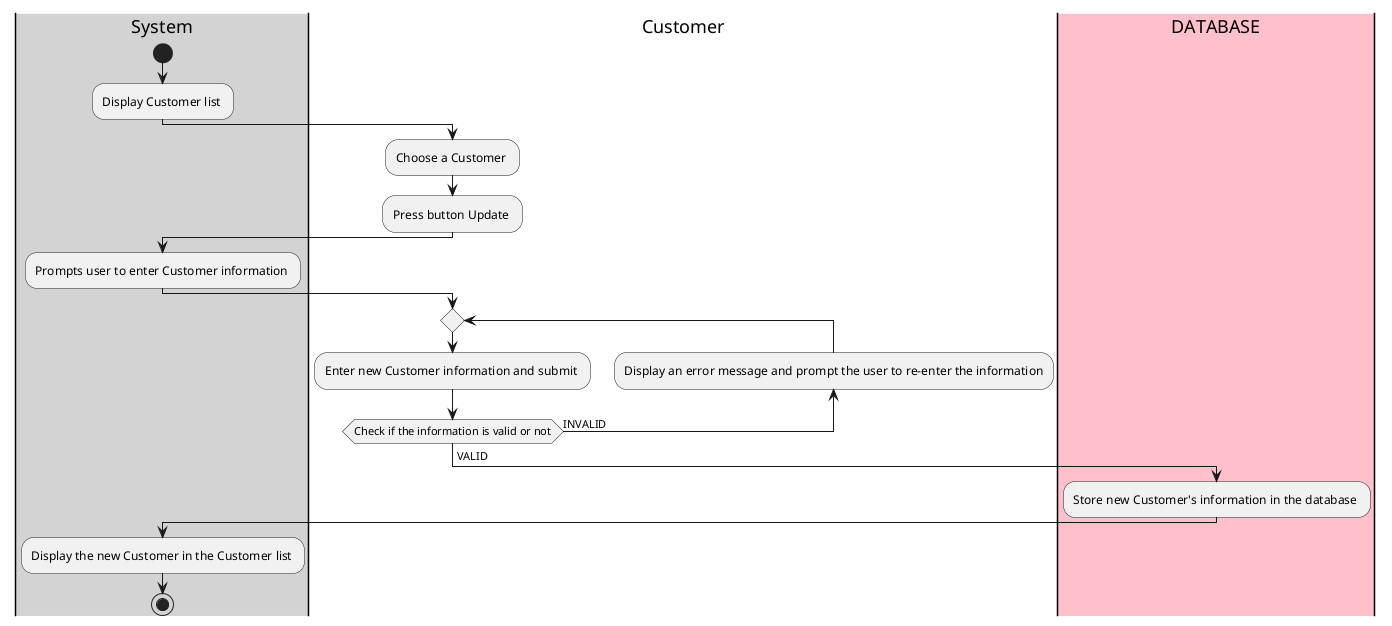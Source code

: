 @startuml

|#lightgray|System|
start
:Display Customer list ;
|#White|Customer|
:Choose a Customer ;
:Press button Update ;
|#lightgray|System|
:Prompts user to enter Customer information ;
|#White|Customer|
repeat
  :Enter new Customer information and submit ;
backward:Display an error message and prompt the user to re-enter the information;
repeat while (Check if the information is valid or not) is (INVALID)
-> VALID;
|#pink|DATABASE|
:Store new Customer's information in the database ; 
|#lightgray|System|
:Display the new Customer in the Customer list ;
stop

@enduml
